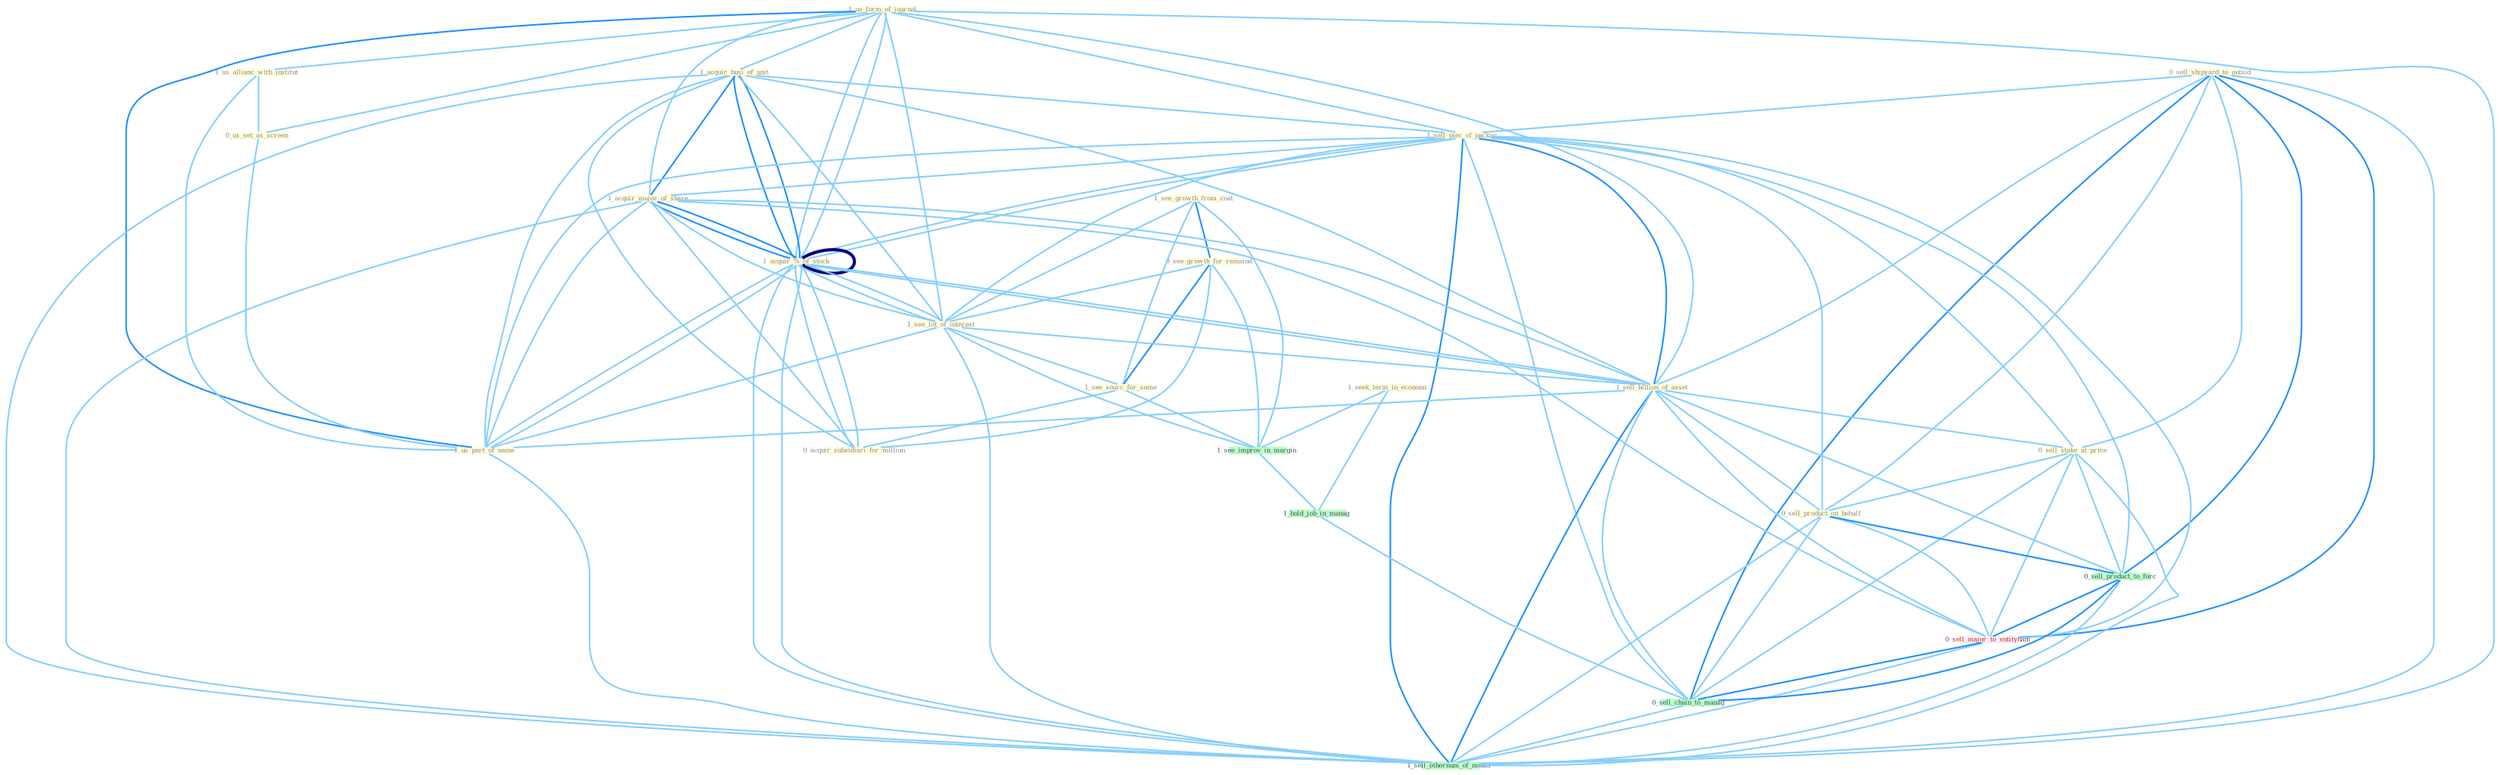Graph G{ 
    node
    [shape=polygon,style=filled,width=.5,height=.06,color="#BDFCC9",fixedsize=true,fontsize=4,
    fontcolor="#2f4f4f"];
    {node
    [color="#ffffe0", fontcolor="#8b7d6b"] "1_us_form_of_journal " "1_see_growth_from_coat " "1_acquir_busi_of_unit " "1_us_allianc_with_institut " "0_sell_shipyard_to_outsid " "1_sell_piec_of_packag " "1_seek_term_in_economi " "0_us_set_as_screen " "0_see_growth_for_remaind " "1_acquir_major_of_share " "1_acquir_%_of_stock " "1_see_lot_of_interest " "1_see_sourc_for_some " "1_sell_billion_of_asset " "0_sell_stake_at_price " "0_acquir_subsidiari_for_million " "1_us_part_of_name " "0_sell_product_on_behalf "}
{node [color="#fff0f5", fontcolor="#b22222"] "0_sell_major_to_entitynam "}
edge [color="#B0E2FF"];

	"1_us_form_of_journal " -- "1_acquir_busi_of_unit " [w="1", color="#87cefa" ];
	"1_us_form_of_journal " -- "1_us_allianc_with_institut " [w="1", color="#87cefa" ];
	"1_us_form_of_journal " -- "1_sell_piec_of_packag " [w="1", color="#87cefa" ];
	"1_us_form_of_journal " -- "0_us_set_as_screen " [w="1", color="#87cefa" ];
	"1_us_form_of_journal " -- "1_acquir_major_of_share " [w="1", color="#87cefa" ];
	"1_us_form_of_journal " -- "1_acquir_%_of_stock " [w="1", color="#87cefa" ];
	"1_us_form_of_journal " -- "1_see_lot_of_interest " [w="1", color="#87cefa" ];
	"1_us_form_of_journal " -- "1_sell_billion_of_asset " [w="1", color="#87cefa" ];
	"1_us_form_of_journal " -- "1_us_part_of_name " [w="2", color="#1e90ff" , len=0.8];
	"1_us_form_of_journal " -- "1_acquir_%_of_stock " [w="1", color="#87cefa" ];
	"1_us_form_of_journal " -- "1_sell_othernum_of_model " [w="1", color="#87cefa" ];
	"1_see_growth_from_coat " -- "0_see_growth_for_remaind " [w="2", color="#1e90ff" , len=0.8];
	"1_see_growth_from_coat " -- "1_see_lot_of_interest " [w="1", color="#87cefa" ];
	"1_see_growth_from_coat " -- "1_see_sourc_for_some " [w="1", color="#87cefa" ];
	"1_see_growth_from_coat " -- "1_see_improv_in_margin " [w="1", color="#87cefa" ];
	"1_acquir_busi_of_unit " -- "1_sell_piec_of_packag " [w="1", color="#87cefa" ];
	"1_acquir_busi_of_unit " -- "1_acquir_major_of_share " [w="2", color="#1e90ff" , len=0.8];
	"1_acquir_busi_of_unit " -- "1_acquir_%_of_stock " [w="2", color="#1e90ff" , len=0.8];
	"1_acquir_busi_of_unit " -- "1_see_lot_of_interest " [w="1", color="#87cefa" ];
	"1_acquir_busi_of_unit " -- "1_sell_billion_of_asset " [w="1", color="#87cefa" ];
	"1_acquir_busi_of_unit " -- "0_acquir_subsidiari_for_million " [w="1", color="#87cefa" ];
	"1_acquir_busi_of_unit " -- "1_us_part_of_name " [w="1", color="#87cefa" ];
	"1_acquir_busi_of_unit " -- "1_acquir_%_of_stock " [w="2", color="#1e90ff" , len=0.8];
	"1_acquir_busi_of_unit " -- "1_sell_othernum_of_model " [w="1", color="#87cefa" ];
	"1_us_allianc_with_institut " -- "0_us_set_as_screen " [w="1", color="#87cefa" ];
	"1_us_allianc_with_institut " -- "1_us_part_of_name " [w="1", color="#87cefa" ];
	"0_sell_shipyard_to_outsid " -- "1_sell_piec_of_packag " [w="1", color="#87cefa" ];
	"0_sell_shipyard_to_outsid " -- "1_sell_billion_of_asset " [w="1", color="#87cefa" ];
	"0_sell_shipyard_to_outsid " -- "0_sell_stake_at_price " [w="1", color="#87cefa" ];
	"0_sell_shipyard_to_outsid " -- "0_sell_product_on_behalf " [w="1", color="#87cefa" ];
	"0_sell_shipyard_to_outsid " -- "0_sell_product_to_forc " [w="2", color="#1e90ff" , len=0.8];
	"0_sell_shipyard_to_outsid " -- "0_sell_major_to_entitynam " [w="2", color="#1e90ff" , len=0.8];
	"0_sell_shipyard_to_outsid " -- "0_sell_chain_to_manag " [w="2", color="#1e90ff" , len=0.8];
	"0_sell_shipyard_to_outsid " -- "1_sell_othernum_of_model " [w="1", color="#87cefa" ];
	"1_sell_piec_of_packag " -- "1_acquir_major_of_share " [w="1", color="#87cefa" ];
	"1_sell_piec_of_packag " -- "1_acquir_%_of_stock " [w="1", color="#87cefa" ];
	"1_sell_piec_of_packag " -- "1_see_lot_of_interest " [w="1", color="#87cefa" ];
	"1_sell_piec_of_packag " -- "1_sell_billion_of_asset " [w="2", color="#1e90ff" , len=0.8];
	"1_sell_piec_of_packag " -- "0_sell_stake_at_price " [w="1", color="#87cefa" ];
	"1_sell_piec_of_packag " -- "1_us_part_of_name " [w="1", color="#87cefa" ];
	"1_sell_piec_of_packag " -- "0_sell_product_on_behalf " [w="1", color="#87cefa" ];
	"1_sell_piec_of_packag " -- "1_acquir_%_of_stock " [w="1", color="#87cefa" ];
	"1_sell_piec_of_packag " -- "0_sell_product_to_forc " [w="1", color="#87cefa" ];
	"1_sell_piec_of_packag " -- "0_sell_major_to_entitynam " [w="1", color="#87cefa" ];
	"1_sell_piec_of_packag " -- "0_sell_chain_to_manag " [w="1", color="#87cefa" ];
	"1_sell_piec_of_packag " -- "1_sell_othernum_of_model " [w="2", color="#1e90ff" , len=0.8];
	"1_seek_term_in_economi " -- "1_see_improv_in_margin " [w="1", color="#87cefa" ];
	"1_seek_term_in_economi " -- "1_hold_job_in_manag " [w="1", color="#87cefa" ];
	"0_us_set_as_screen " -- "1_us_part_of_name " [w="1", color="#87cefa" ];
	"0_see_growth_for_remaind " -- "1_see_lot_of_interest " [w="1", color="#87cefa" ];
	"0_see_growth_for_remaind " -- "1_see_sourc_for_some " [w="2", color="#1e90ff" , len=0.8];
	"0_see_growth_for_remaind " -- "0_acquir_subsidiari_for_million " [w="1", color="#87cefa" ];
	"0_see_growth_for_remaind " -- "1_see_improv_in_margin " [w="1", color="#87cefa" ];
	"1_acquir_major_of_share " -- "1_acquir_%_of_stock " [w="2", color="#1e90ff" , len=0.8];
	"1_acquir_major_of_share " -- "1_see_lot_of_interest " [w="1", color="#87cefa" ];
	"1_acquir_major_of_share " -- "1_sell_billion_of_asset " [w="1", color="#87cefa" ];
	"1_acquir_major_of_share " -- "0_acquir_subsidiari_for_million " [w="1", color="#87cefa" ];
	"1_acquir_major_of_share " -- "1_us_part_of_name " [w="1", color="#87cefa" ];
	"1_acquir_major_of_share " -- "1_acquir_%_of_stock " [w="2", color="#1e90ff" , len=0.8];
	"1_acquir_major_of_share " -- "0_sell_major_to_entitynam " [w="1", color="#87cefa" ];
	"1_acquir_major_of_share " -- "1_sell_othernum_of_model " [w="1", color="#87cefa" ];
	"1_acquir_%_of_stock " -- "1_see_lot_of_interest " [w="1", color="#87cefa" ];
	"1_acquir_%_of_stock " -- "1_sell_billion_of_asset " [w="1", color="#87cefa" ];
	"1_acquir_%_of_stock " -- "0_acquir_subsidiari_for_million " [w="1", color="#87cefa" ];
	"1_acquir_%_of_stock " -- "1_us_part_of_name " [w="1", color="#87cefa" ];
	"1_acquir_%_of_stock " -- "1_acquir_%_of_stock " [w="4", style=bold, color="#000080", len=0.4];
	"1_acquir_%_of_stock " -- "1_sell_othernum_of_model " [w="1", color="#87cefa" ];
	"1_see_lot_of_interest " -- "1_see_sourc_for_some " [w="1", color="#87cefa" ];
	"1_see_lot_of_interest " -- "1_sell_billion_of_asset " [w="1", color="#87cefa" ];
	"1_see_lot_of_interest " -- "1_us_part_of_name " [w="1", color="#87cefa" ];
	"1_see_lot_of_interest " -- "1_see_improv_in_margin " [w="1", color="#87cefa" ];
	"1_see_lot_of_interest " -- "1_acquir_%_of_stock " [w="1", color="#87cefa" ];
	"1_see_lot_of_interest " -- "1_sell_othernum_of_model " [w="1", color="#87cefa" ];
	"1_see_sourc_for_some " -- "0_acquir_subsidiari_for_million " [w="1", color="#87cefa" ];
	"1_see_sourc_for_some " -- "1_see_improv_in_margin " [w="1", color="#87cefa" ];
	"1_sell_billion_of_asset " -- "0_sell_stake_at_price " [w="1", color="#87cefa" ];
	"1_sell_billion_of_asset " -- "1_us_part_of_name " [w="1", color="#87cefa" ];
	"1_sell_billion_of_asset " -- "0_sell_product_on_behalf " [w="1", color="#87cefa" ];
	"1_sell_billion_of_asset " -- "1_acquir_%_of_stock " [w="1", color="#87cefa" ];
	"1_sell_billion_of_asset " -- "0_sell_product_to_forc " [w="1", color="#87cefa" ];
	"1_sell_billion_of_asset " -- "0_sell_major_to_entitynam " [w="1", color="#87cefa" ];
	"1_sell_billion_of_asset " -- "0_sell_chain_to_manag " [w="1", color="#87cefa" ];
	"1_sell_billion_of_asset " -- "1_sell_othernum_of_model " [w="2", color="#1e90ff" , len=0.8];
	"0_sell_stake_at_price " -- "0_sell_product_on_behalf " [w="1", color="#87cefa" ];
	"0_sell_stake_at_price " -- "0_sell_product_to_forc " [w="1", color="#87cefa" ];
	"0_sell_stake_at_price " -- "0_sell_major_to_entitynam " [w="1", color="#87cefa" ];
	"0_sell_stake_at_price " -- "0_sell_chain_to_manag " [w="1", color="#87cefa" ];
	"0_sell_stake_at_price " -- "1_sell_othernum_of_model " [w="1", color="#87cefa" ];
	"0_acquir_subsidiari_for_million " -- "1_acquir_%_of_stock " [w="1", color="#87cefa" ];
	"1_us_part_of_name " -- "1_acquir_%_of_stock " [w="1", color="#87cefa" ];
	"1_us_part_of_name " -- "1_sell_othernum_of_model " [w="1", color="#87cefa" ];
	"0_sell_product_on_behalf " -- "0_sell_product_to_forc " [w="2", color="#1e90ff" , len=0.8];
	"0_sell_product_on_behalf " -- "0_sell_major_to_entitynam " [w="1", color="#87cefa" ];
	"0_sell_product_on_behalf " -- "0_sell_chain_to_manag " [w="1", color="#87cefa" ];
	"0_sell_product_on_behalf " -- "1_sell_othernum_of_model " [w="1", color="#87cefa" ];
	"1_see_improv_in_margin " -- "1_hold_job_in_manag " [w="1", color="#87cefa" ];
	"1_acquir_%_of_stock " -- "1_sell_othernum_of_model " [w="1", color="#87cefa" ];
	"1_hold_job_in_manag " -- "0_sell_chain_to_manag " [w="1", color="#87cefa" ];
	"0_sell_product_to_forc " -- "0_sell_major_to_entitynam " [w="2", color="#1e90ff" , len=0.8];
	"0_sell_product_to_forc " -- "0_sell_chain_to_manag " [w="2", color="#1e90ff" , len=0.8];
	"0_sell_product_to_forc " -- "1_sell_othernum_of_model " [w="1", color="#87cefa" ];
	"0_sell_major_to_entitynam " -- "0_sell_chain_to_manag " [w="2", color="#1e90ff" , len=0.8];
	"0_sell_major_to_entitynam " -- "1_sell_othernum_of_model " [w="1", color="#87cefa" ];
	"0_sell_chain_to_manag " -- "1_sell_othernum_of_model " [w="1", color="#87cefa" ];
}
